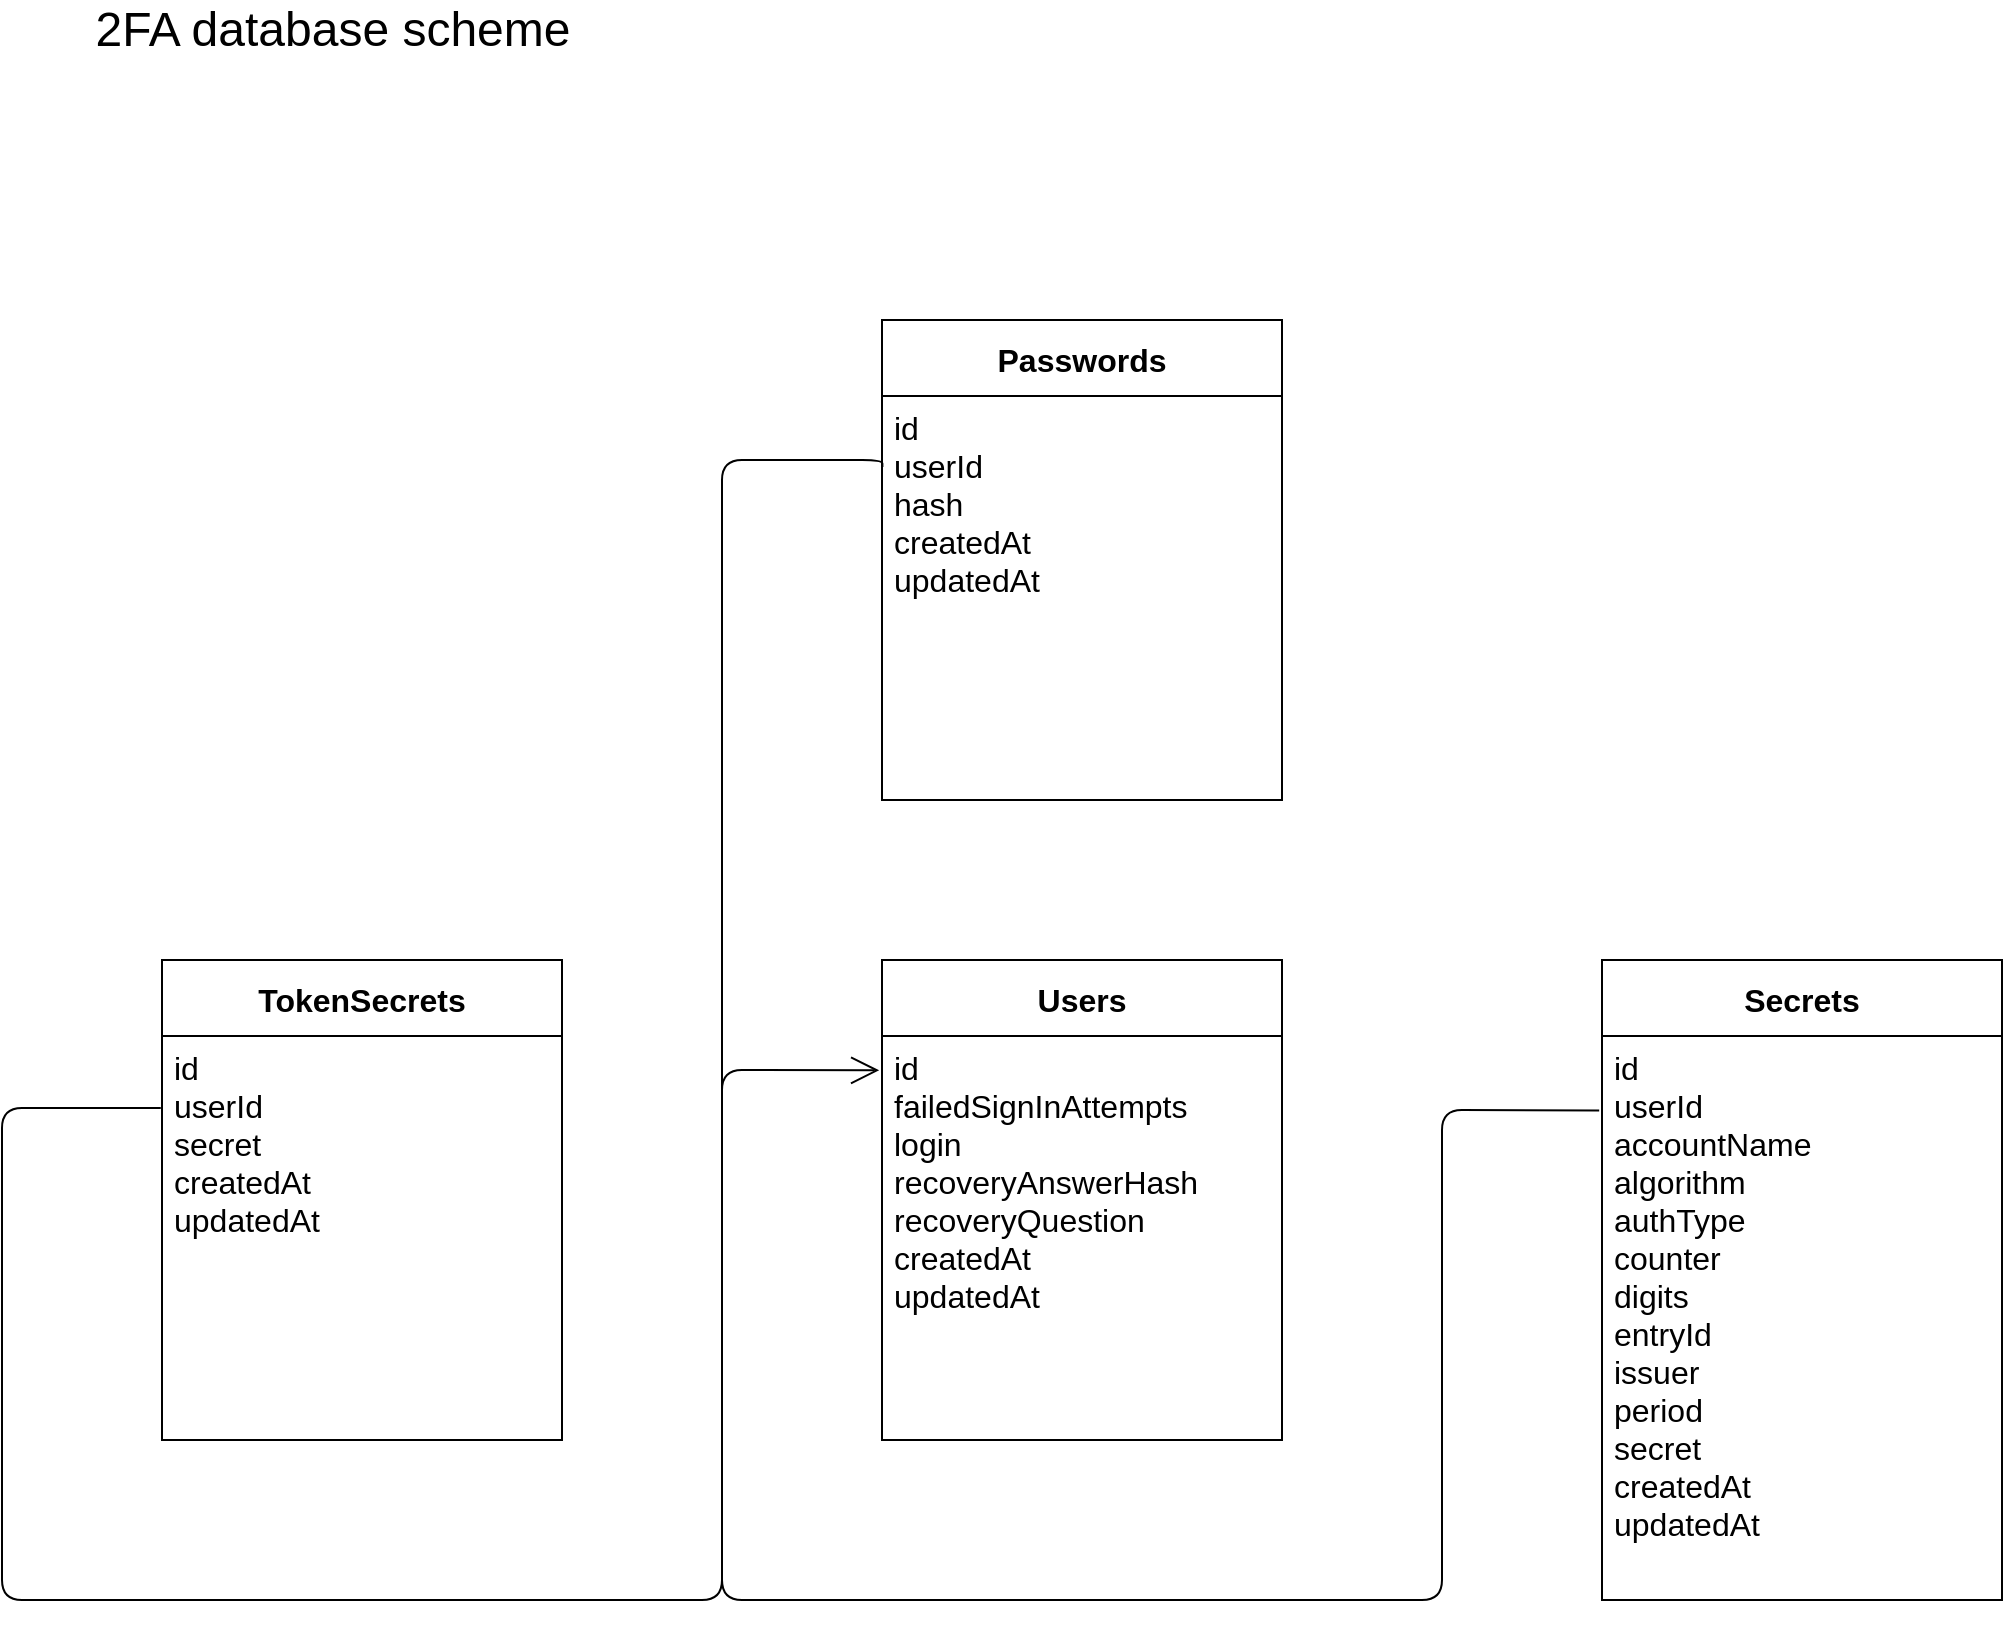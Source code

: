 <mxfile><diagram id="seh-zVPHBeqwAnJbIoeG" name="Page-1"><mxGraphModel dx="790" dy="430" grid="1" gridSize="10" guides="1" tooltips="1" connect="1" arrows="1" fold="1" page="1" pageScale="1" pageWidth="2336" pageHeight="1654" math="0" shadow="0"><root><mxCell id="0"/><mxCell id="1" parent="0"/><mxCell id="QVolkQGVExDV0HM2E0Vq-6" value="Users" style="swimlane;fontStyle=1;childLayout=stackLayout;horizontal=1;startSize=38;horizontalStack=0;resizeParent=1;resizeParentMax=0;resizeLast=0;collapsible=1;marginBottom=0;resizeHeight=1;resizeWidth=1;glass=0;rounded=0;comic=0;shadow=0;fontSize=16;align=center;" parent="1" vertex="1"><mxGeometry x="880" y="720" width="200" height="240" as="geometry"><mxRectangle x="310" y="290" width="50" height="26" as="alternateBounds"/></mxGeometry></mxCell><mxCell id="QVolkQGVExDV0HM2E0Vq-7" value="id&#10;failedSignInAttempts&#10;login&#10;recoveryAnswerHash&#10;recoveryQuestion&#10;createdAt&#10;updatedAt" style="text;align=left;verticalAlign=top;spacingLeft=4;spacingRight=4;overflow=hidden;rotatable=0;points=[[0,0.5],[1,0.5]];portConstraint=eastwest;fontSize=16;" parent="QVolkQGVExDV0HM2E0Vq-6" vertex="1"><mxGeometry y="38" width="200" height="202" as="geometry"/></mxCell><mxCell id="QVolkQGVExDV0HM2E0Vq-26" value="Secrets" style="swimlane;fontStyle=1;childLayout=stackLayout;horizontal=1;startSize=38;horizontalStack=0;resizeParent=1;resizeParentMax=0;resizeLast=0;collapsible=1;marginBottom=0;resizeHeight=1;resizeWidth=1;glass=0;rounded=0;comic=0;shadow=0;fontSize=16;align=center;" parent="1" vertex="1"><mxGeometry x="1240" y="720" width="200" height="320" as="geometry"><mxRectangle x="310" y="290" width="50" height="26" as="alternateBounds"/></mxGeometry></mxCell><mxCell id="QVolkQGVExDV0HM2E0Vq-27" value="id&#10;userId&#10;accountName&#10;algorithm&#10;authType&#10;counter&#10;digits&#10;entryId&#10;issuer&#10;period&#10;secret&#10;createdAt&#10;updatedAt" style="text;align=left;verticalAlign=top;spacingLeft=4;spacingRight=4;overflow=hidden;rotatable=0;points=[[0,0.5],[1,0.5]];portConstraint=eastwest;fontSize=16;" parent="QVolkQGVExDV0HM2E0Vq-26" vertex="1"><mxGeometry y="38" width="200" height="282" as="geometry"/></mxCell><mxCell id="QVolkQGVExDV0HM2E0Vq-28" value="" style="endArrow=open;endFill=1;endSize=12;html=1;fontSize=16;exitX=-0.007;exitY=0.132;exitDx=0;exitDy=0;exitPerimeter=0;entryX=-0.007;entryY=0.085;entryDx=0;entryDy=0;entryPerimeter=0;" parent="1" source="QVolkQGVExDV0HM2E0Vq-27" target="QVolkQGVExDV0HM2E0Vq-7" edge="1"><mxGeometry width="160" relative="1" as="geometry"><mxPoint x="800" y="990" as="sourcePoint"/><mxPoint x="800" y="770" as="targetPoint"/><Array as="points"><mxPoint x="1160" y="795"/><mxPoint x="1160" y="1040"/><mxPoint x="800" y="1040"/><mxPoint x="800" y="775"/></Array></mxGeometry></mxCell><mxCell id="QVolkQGVExDV0HM2E0Vq-22" value="TokenSecrets" style="swimlane;fontStyle=1;childLayout=stackLayout;horizontal=1;startSize=38;horizontalStack=0;resizeParent=1;resizeParentMax=0;resizeLast=0;collapsible=1;marginBottom=0;resizeHeight=1;resizeWidth=1;glass=0;rounded=0;comic=0;shadow=0;fontSize=16;align=center;" parent="1" vertex="1"><mxGeometry x="520" y="720" width="200" height="240" as="geometry"><mxRectangle x="310" y="290" width="50" height="26" as="alternateBounds"/></mxGeometry></mxCell><mxCell id="QVolkQGVExDV0HM2E0Vq-23" value="id&#10;userId&#10;secret&#10;createdAt&#10;updatedAt" style="text;align=left;verticalAlign=top;spacingLeft=4;spacingRight=4;overflow=hidden;rotatable=0;points=[[0,0.5],[1,0.5]];portConstraint=eastwest;fontSize=16;" parent="QVolkQGVExDV0HM2E0Vq-22" vertex="1"><mxGeometry y="38" width="200" height="202" as="geometry"/></mxCell><mxCell id="QVolkQGVExDV0HM2E0Vq-30" value="" style="endArrow=none;html=1;edgeStyle=orthogonalEdgeStyle;fontSize=16;exitX=-0.003;exitY=0.178;exitDx=0;exitDy=0;exitPerimeter=0;" parent="1" source="QVolkQGVExDV0HM2E0Vq-23" edge="1"><mxGeometry relative="1" as="geometry"><mxPoint x="300" y="920" as="sourcePoint"/><mxPoint x="800" y="930" as="targetPoint"/><Array as="points"><mxPoint x="440" y="794"/><mxPoint x="440" y="1040"/><mxPoint x="800" y="1040"/></Array></mxGeometry></mxCell><mxCell id="QVolkQGVExDV0HM2E0Vq-20" value="Passwords" style="swimlane;fontStyle=1;childLayout=stackLayout;horizontal=1;startSize=38;horizontalStack=0;resizeParent=1;resizeParentMax=0;resizeLast=0;collapsible=1;marginBottom=0;resizeHeight=1;resizeWidth=1;glass=0;rounded=0;comic=0;shadow=0;fontSize=16;align=center;" parent="1" vertex="1"><mxGeometry x="880" y="400" width="200" height="240" as="geometry"><mxRectangle x="310" y="290" width="50" height="26" as="alternateBounds"/></mxGeometry></mxCell><mxCell id="QVolkQGVExDV0HM2E0Vq-21" value="id&#10;userId&#10;hash&#10;createdAt&#10;updatedAt" style="text;align=left;verticalAlign=top;spacingLeft=4;spacingRight=4;overflow=hidden;rotatable=0;points=[[0,0.5],[1,0.5]];portConstraint=eastwest;fontSize=16;" parent="QVolkQGVExDV0HM2E0Vq-20" vertex="1"><mxGeometry y="38" width="200" height="202" as="geometry"/></mxCell><mxCell id="QVolkQGVExDV0HM2E0Vq-36" value="" style="endArrow=none;html=1;edgeStyle=orthogonalEdgeStyle;fontSize=16;exitX=0.001;exitY=0.176;exitDx=0;exitDy=0;exitPerimeter=0;" parent="1" source="QVolkQGVExDV0HM2E0Vq-21" edge="1"><mxGeometry relative="1" as="geometry"><mxPoint x="740" y="590" as="sourcePoint"/><mxPoint x="800" y="820" as="targetPoint"/><Array as="points"><mxPoint x="880" y="470"/><mxPoint x="800" y="470"/></Array></mxGeometry></mxCell><mxCell id="QVolkQGVExDV0HM2E0Vq-39" value="&lt;font style=&quot;font-size: 24px&quot;&gt;2FA database scheme&lt;/font&gt;" style="text;html=1;align=center;verticalAlign=middle;resizable=0;points=[];autosize=1;fontSize=16;" parent="1" vertex="1"><mxGeometry x="480" y="240" width="250" height="30" as="geometry"/></mxCell></root></mxGraphModel></diagram></mxfile>